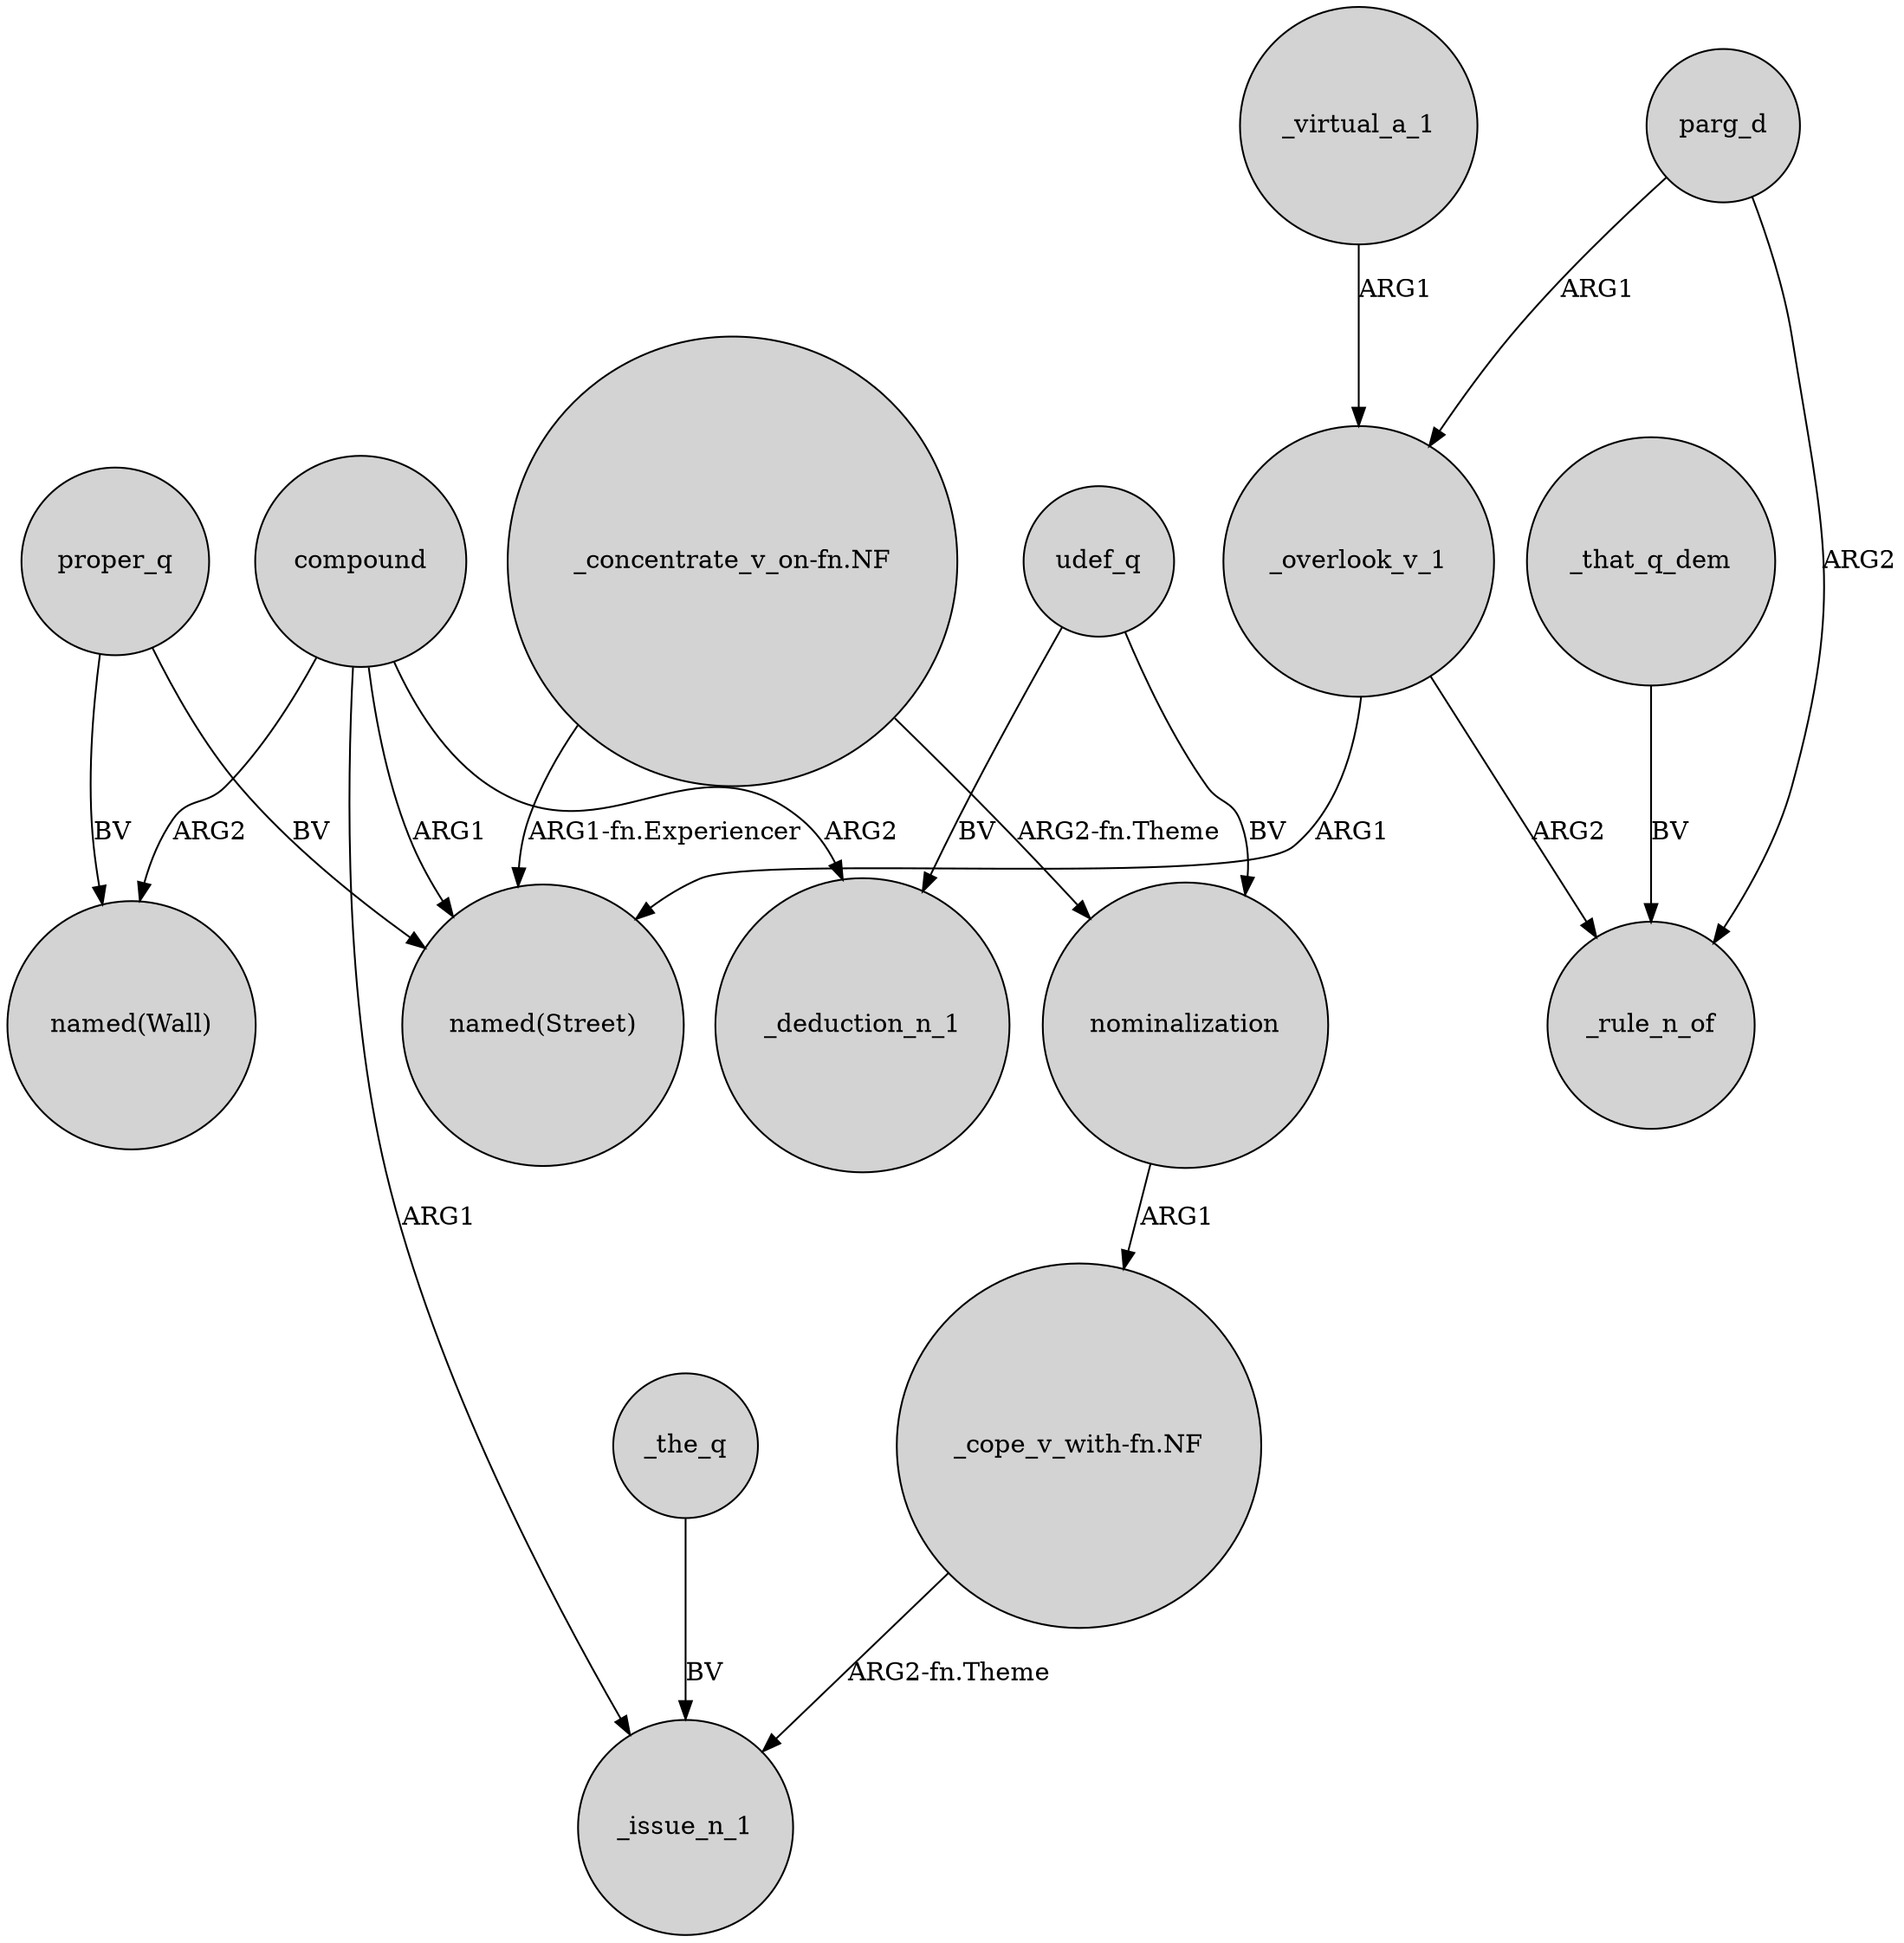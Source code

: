 digraph {
	node [shape=circle style=filled]
	"_concentrate_v_on-fn.NF" -> "named(Street)" [label="ARG1-fn.Experiencer"]
	compound -> "named(Street)" [label=ARG1]
	proper_q -> "named(Wall)" [label=BV]
	"_concentrate_v_on-fn.NF" -> nominalization [label="ARG2-fn.Theme"]
	_virtual_a_1 -> _overlook_v_1 [label=ARG1]
	_the_q -> _issue_n_1 [label=BV]
	parg_d -> _rule_n_of [label=ARG2]
	parg_d -> _overlook_v_1 [label=ARG1]
	proper_q -> "named(Street)" [label=BV]
	udef_q -> _deduction_n_1 [label=BV]
	_overlook_v_1 -> _rule_n_of [label=ARG2]
	_that_q_dem -> _rule_n_of [label=BV]
	_overlook_v_1 -> "named(Street)" [label=ARG1]
	compound -> "named(Wall)" [label=ARG2]
	nominalization -> "_cope_v_with-fn.NF" [label=ARG1]
	compound -> _deduction_n_1 [label=ARG2]
	udef_q -> nominalization [label=BV]
	compound -> _issue_n_1 [label=ARG1]
	"_cope_v_with-fn.NF" -> _issue_n_1 [label="ARG2-fn.Theme"]
}
